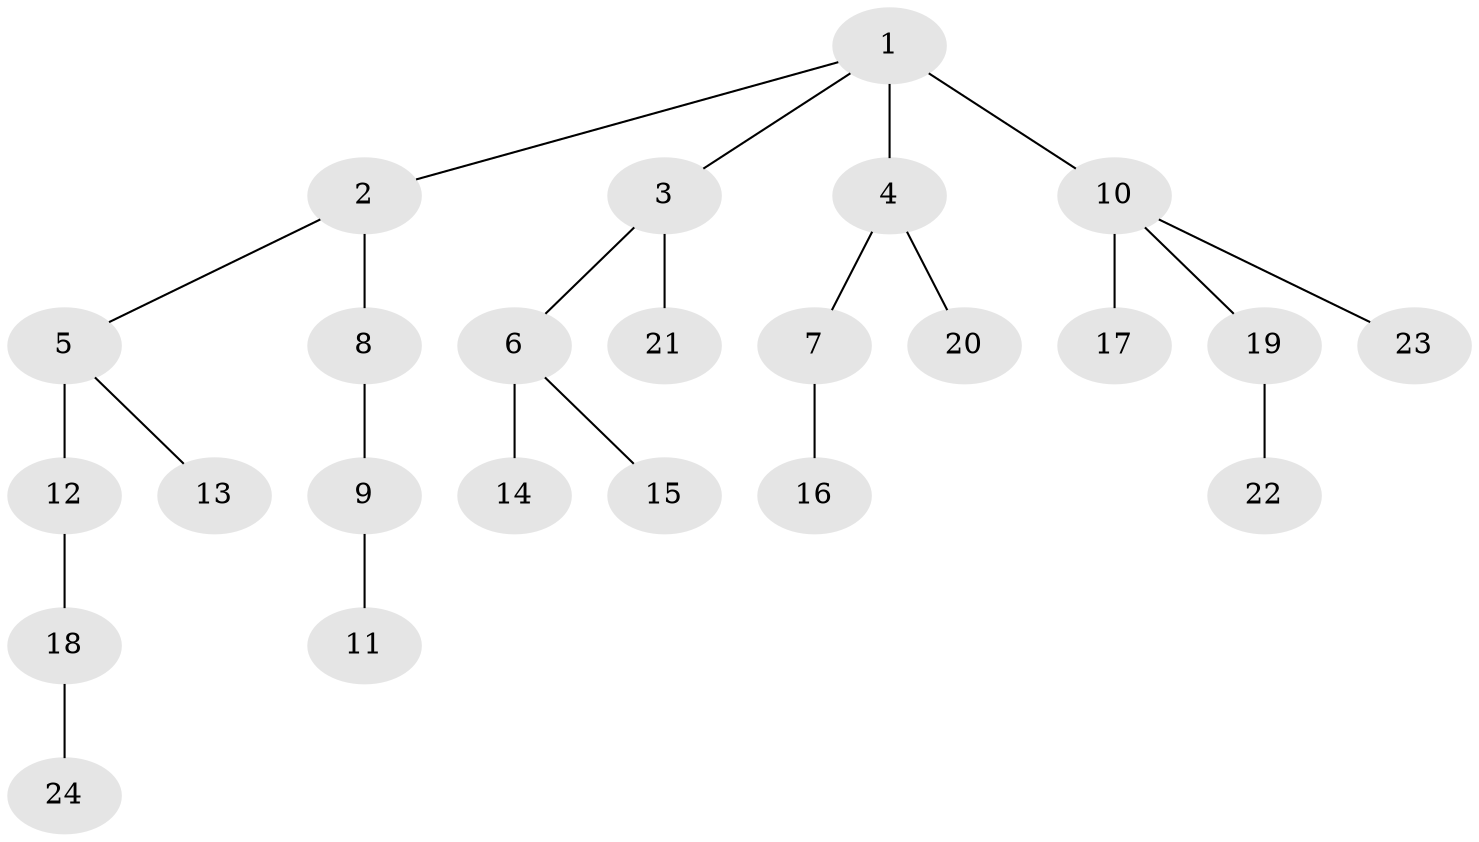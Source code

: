 // original degree distribution, {5: 0.05263157894736842, 4: 0.017543859649122806, 2: 0.3157894736842105, 6: 0.03508771929824561, 3: 0.10526315789473684, 1: 0.47368421052631576}
// Generated by graph-tools (version 1.1) at 2025/51/03/04/25 22:51:49]
// undirected, 24 vertices, 23 edges
graph export_dot {
  node [color=gray90,style=filled];
  1;
  2;
  3;
  4;
  5;
  6;
  7;
  8;
  9;
  10;
  11;
  12;
  13;
  14;
  15;
  16;
  17;
  18;
  19;
  20;
  21;
  22;
  23;
  24;
  1 -- 2 [weight=1.0];
  1 -- 3 [weight=1.0];
  1 -- 4 [weight=3.0];
  1 -- 10 [weight=2.0];
  2 -- 5 [weight=1.0];
  2 -- 8 [weight=1.0];
  3 -- 6 [weight=1.0];
  3 -- 21 [weight=1.0];
  4 -- 7 [weight=1.0];
  4 -- 20 [weight=1.0];
  5 -- 12 [weight=3.0];
  5 -- 13 [weight=1.0];
  6 -- 14 [weight=1.0];
  6 -- 15 [weight=1.0];
  7 -- 16 [weight=1.0];
  8 -- 9 [weight=1.0];
  9 -- 11 [weight=1.0];
  10 -- 17 [weight=1.0];
  10 -- 19 [weight=1.0];
  10 -- 23 [weight=1.0];
  12 -- 18 [weight=1.0];
  18 -- 24 [weight=1.0];
  19 -- 22 [weight=1.0];
}
